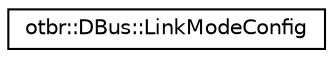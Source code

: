 digraph "Graphical Class Hierarchy"
{
  edge [fontname="Helvetica",fontsize="10",labelfontname="Helvetica",labelfontsize="10"];
  node [fontname="Helvetica",fontsize="10",shape=record];
  rankdir="LR";
  Node0 [label="otbr::DBus::LinkModeConfig",height=0.2,width=0.4,color="black", fillcolor="white", style="filled",URL="$d1/d82/structotbr_1_1DBus_1_1LinkModeConfig.html"];
}
